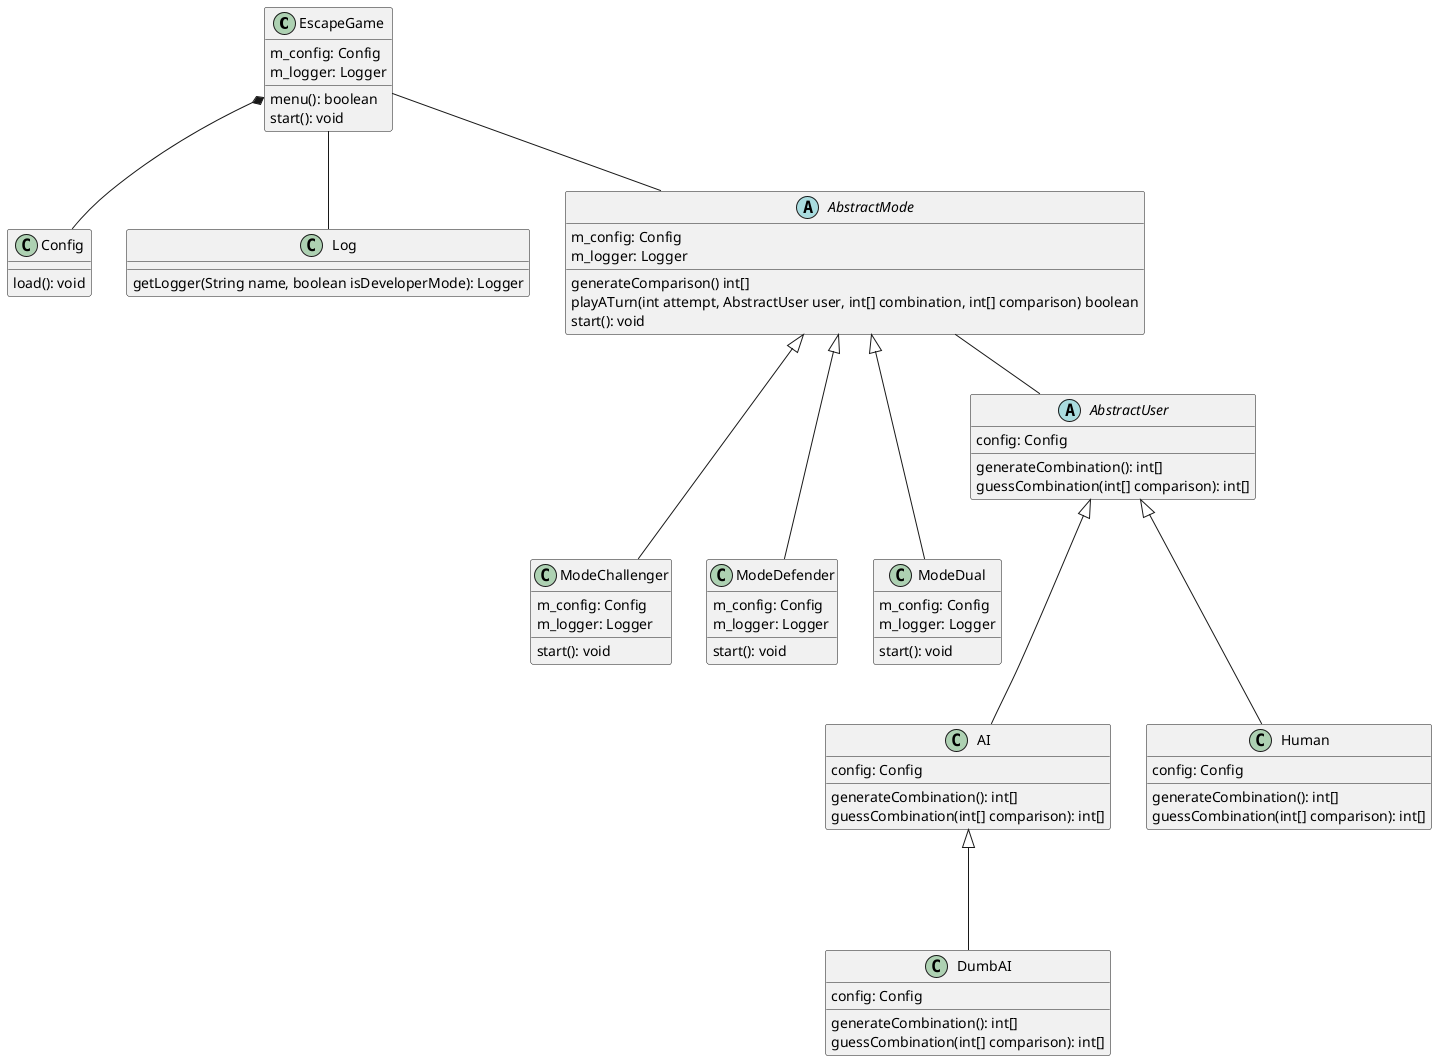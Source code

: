 @startuml

Class EscapeGame {
m_config: Config
m_logger: Logger
menu(): boolean
start(): void
}

class Config {
load(): void
}

class Log {
getLogger(String name, boolean isDeveloperMode): Logger
}

abstract class AbstractMode {
m_config: Config
m_logger: Logger
generateComparison() int[]
playATurn(int attempt, AbstractUser user, int[] combination, int[] comparison) boolean
start(): void
}

class ModeChallenger {
m_config: Config
m_logger: Logger
start(): void
}

class ModeDefender {
m_config: Config
m_logger: Logger
start(): void
}

class ModeDual {
m_config: Config
m_logger: Logger
start(): void
}


abstract class AbstractUser {
config: Config
generateCombination(): int[]
guessCombination(int[] comparison): int[]
}

class AI {
config: Config
generateCombination(): int[]
guessCombination(int[] comparison): int[]
}

class Human {
config: Config
generateCombination(): int[]
guessCombination(int[] comparison): int[]
}

class DumbAI {
config: Config
generateCombination(): int[]
guessCombination(int[] comparison): int[]
}

AbstractMode <|--- ModeChallenger
AbstractMode <|--- ModeDefender
AbstractMode <|--- ModeDual

AbstractUser <|--- AI
AbstractUser <|--- Human

AI <|--- DumbAI

EscapeGame -- AbstractMode
EscapeGame -- Log

EscapeGame *-- Config

AbstractMode -- AbstractUser

@enduml